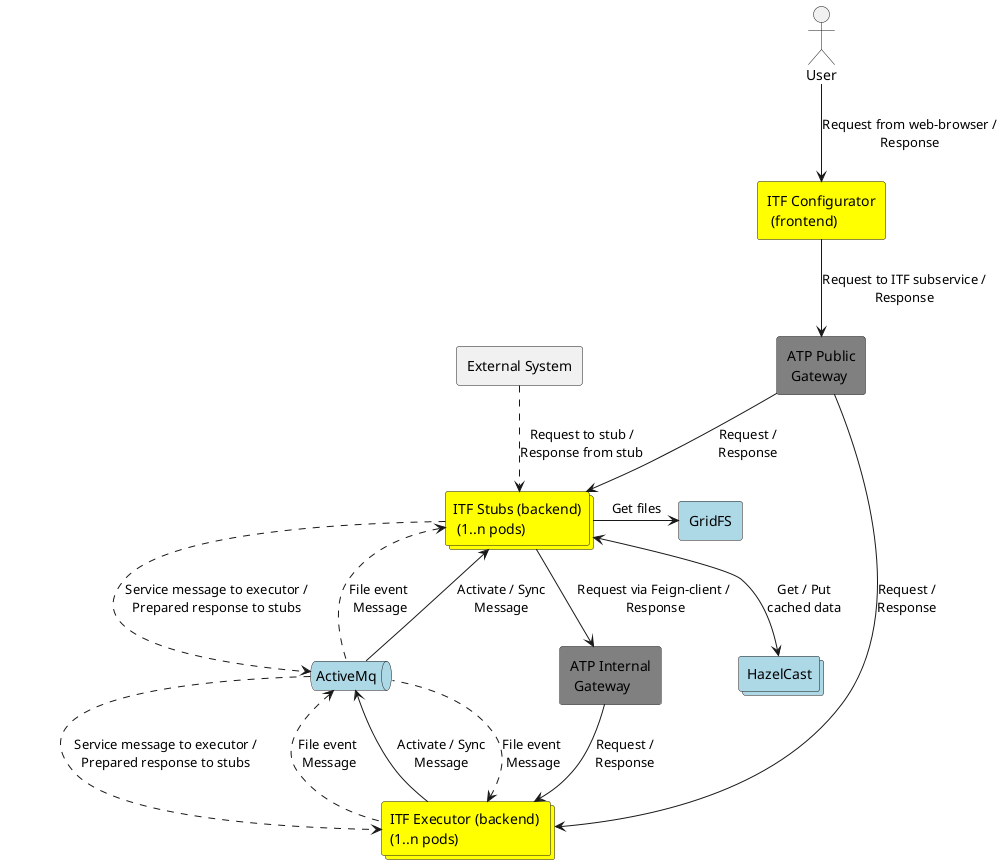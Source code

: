 @startuml

actor "User" as user
agent "External System" as external

agent "ITF Configurator\n (frontend)" as itfconfig #Yellow
collections "ITF Executor (backend) \n(1..n pods)" as itfexecutor #Yellow
collections "ITF Stubs (backend)\n (1..n pods)" as itfstubs #Yellow

agent "ATP Public\n Gateway" as pgw #Grey
agent "ATP Internal\n Gateway" as igw #Grey
queue "ActiveMq" as activemqstub #LightBlue
collections "HazelCast" as hazel #LightBlue
agent "GridFS" as gridfs #LightBlue

itfstubs <-Down-> hazel: Get / Put\ncached data

external .Down-> itfstubs: Request to stub /\nResponse from stub
itfstubs .Down-> activemqstub: Service message to executor /\nPrepared response to stubs
activemqstub .Down-> itfexecutor: Service message to executor /\nPrepared response to stubs

user -Down-> itfconfig: Request from web-browser /\nResponse
itfconfig -Down-> pgw: Request to ITF subservice /\nResponse

itfstubs -Down-> igw: Request via Feign-client / \nResponse
igw -Down-> itfexecutor: Request /\nResponse

pgw -Down-> itfstubs: Request /\nResponse
pgw -Down-> itfexecutor: Request /\nResponse

itfexecutor .Up-> activemqstub: File event \nMessage
activemqstub .Up-> itfexecutor: File event \nMessage
activemqstub .Up-> itfstubs: File event \nMessage

itfexecutor -Up-> activemqstub: Activate / Sync\nMessage
activemqstub -Up-> itfstubs: Activate / Sync\nMessage

itfstubs -Right-> gridfs: Get files
@enduml
